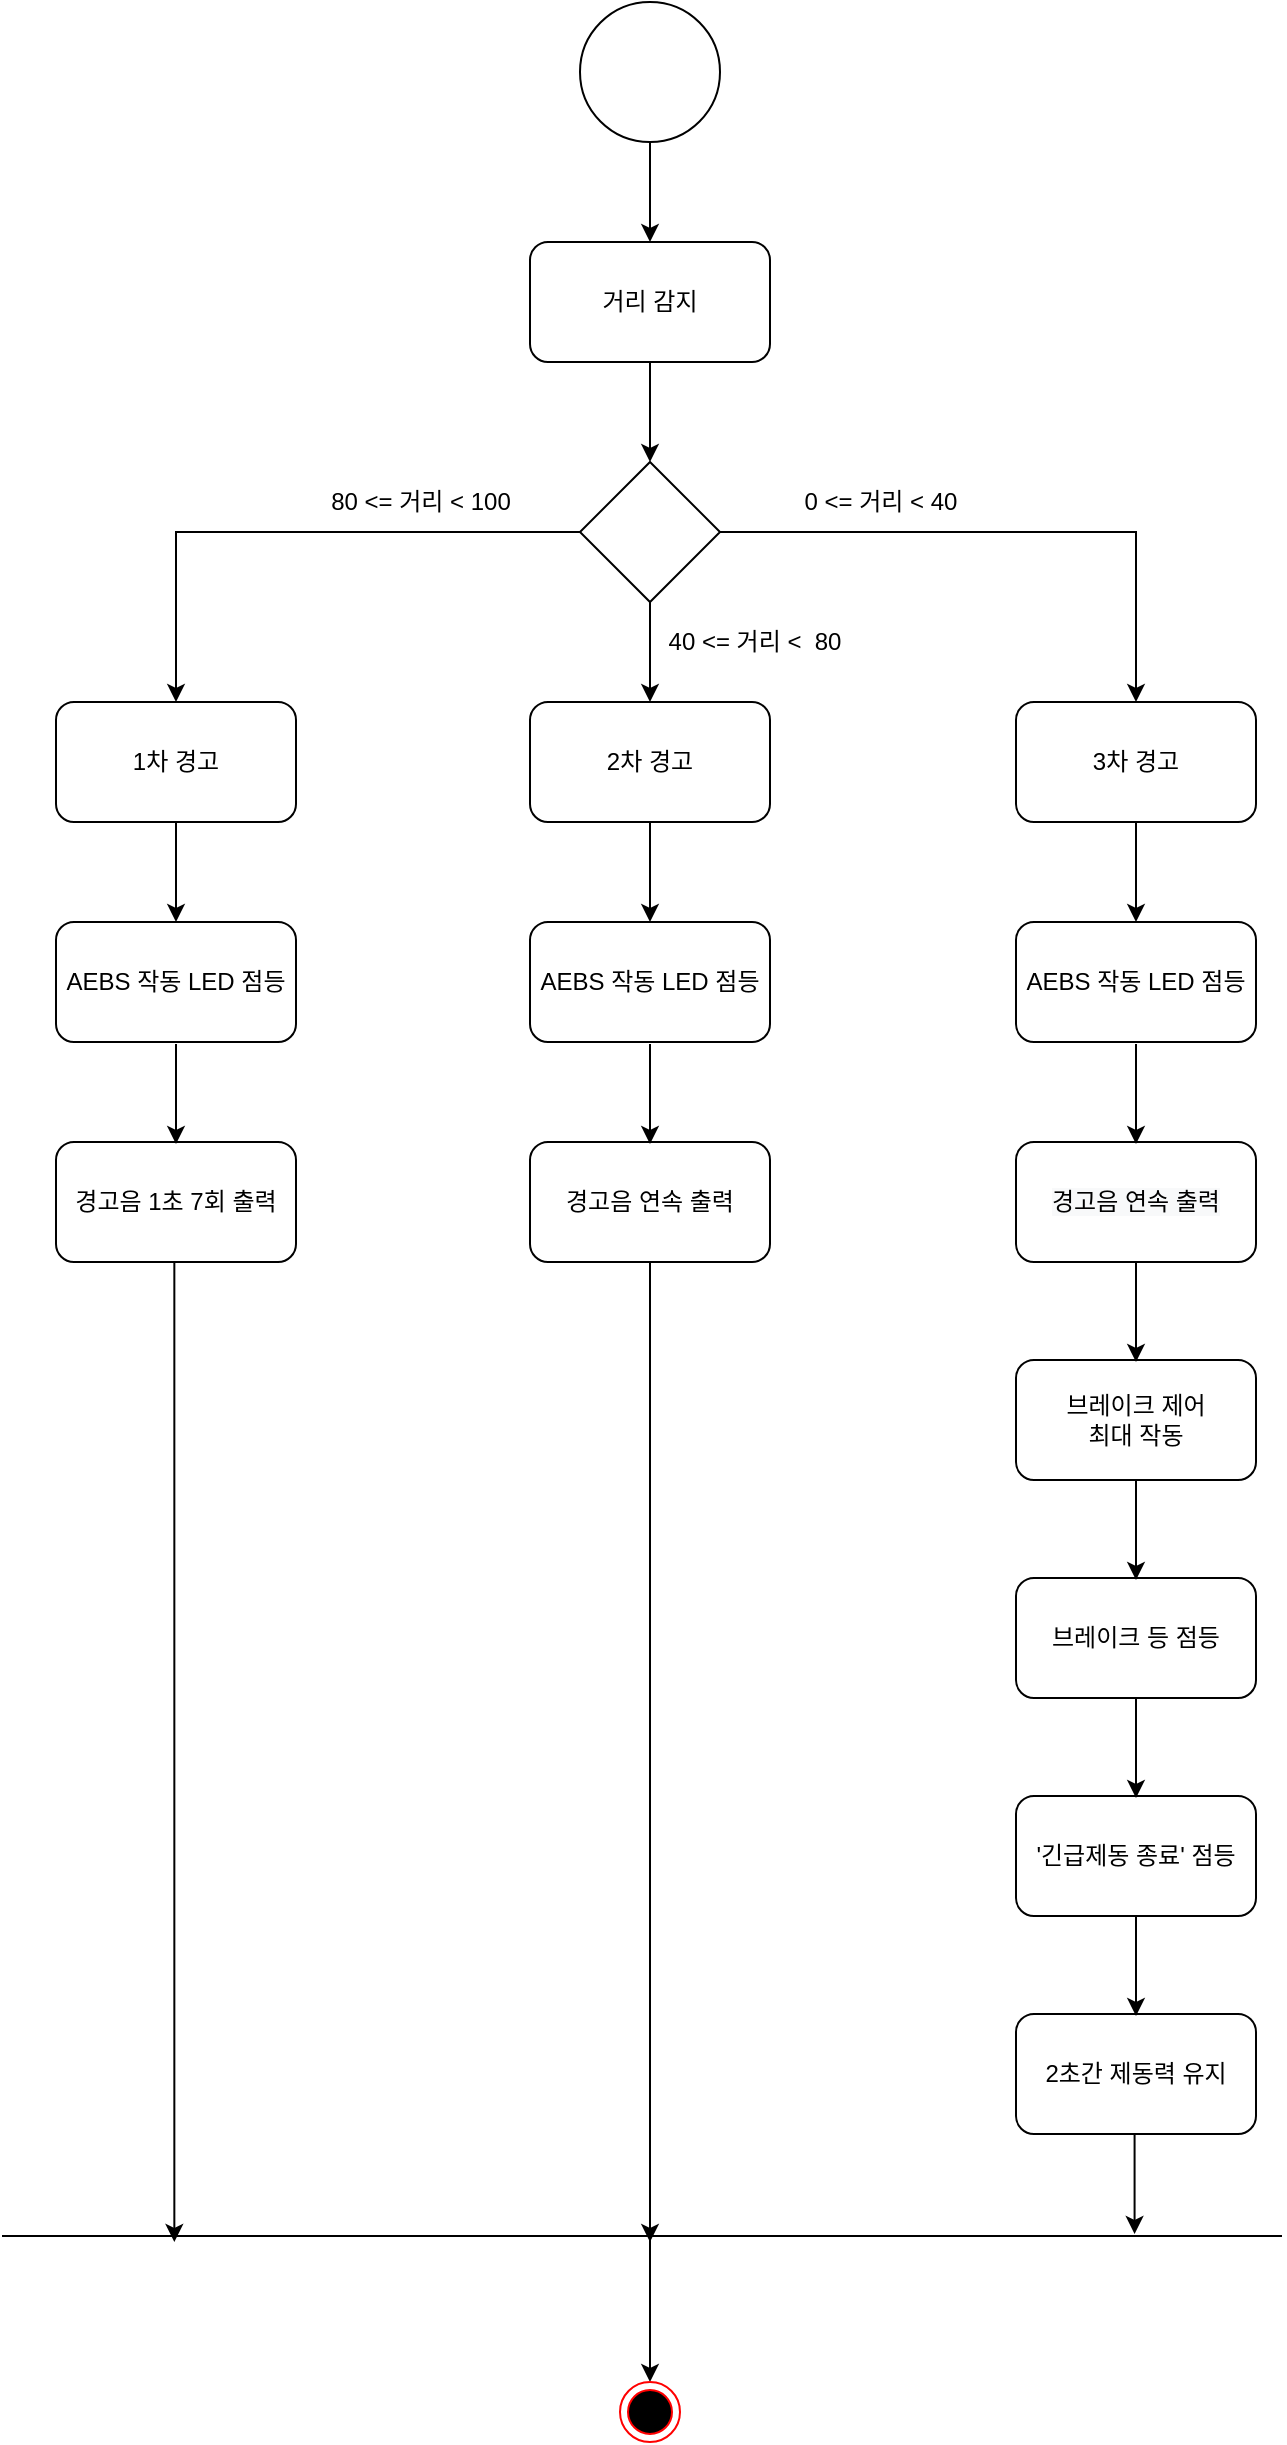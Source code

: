 <mxfile version="15.5.8" type="github">
  <diagram id="OJdKPJF5Eb61PepmjG2Y" name="Page-1">
    <mxGraphModel dx="786" dy="512" grid="1" gridSize="10" guides="1" tooltips="1" connect="1" arrows="1" fold="1" page="1" pageScale="1" pageWidth="827" pageHeight="1169" math="0" shadow="0">
      <root>
        <mxCell id="0" />
        <mxCell id="1" parent="0" />
        <mxCell id="4CxkhwQDuCg0hPwQ4Ix4-6" style="edgeStyle=orthogonalEdgeStyle;rounded=0;orthogonalLoop=1;jettySize=auto;html=1;exitX=0.5;exitY=1;exitDx=0;exitDy=0;entryX=0.5;entryY=0;entryDx=0;entryDy=0;" parent="1" source="4CxkhwQDuCg0hPwQ4Ix4-3" target="4CxkhwQDuCg0hPwQ4Ix4-4" edge="1">
          <mxGeometry relative="1" as="geometry" />
        </mxCell>
        <mxCell id="4CxkhwQDuCg0hPwQ4Ix4-3" value="" style="ellipse;whiteSpace=wrap;html=1;aspect=fixed;" parent="1" vertex="1">
          <mxGeometry x="382" y="40" width="70" height="70" as="geometry" />
        </mxCell>
        <mxCell id="4CxkhwQDuCg0hPwQ4Ix4-7" style="edgeStyle=orthogonalEdgeStyle;rounded=0;orthogonalLoop=1;jettySize=auto;html=1;exitX=0.5;exitY=1;exitDx=0;exitDy=0;" parent="1" source="4CxkhwQDuCg0hPwQ4Ix4-4" target="4CxkhwQDuCg0hPwQ4Ix4-5" edge="1">
          <mxGeometry relative="1" as="geometry" />
        </mxCell>
        <mxCell id="4CxkhwQDuCg0hPwQ4Ix4-4" value="거리 감지" style="rounded=1;whiteSpace=wrap;html=1;" parent="1" vertex="1">
          <mxGeometry x="357" y="160" width="120" height="60" as="geometry" />
        </mxCell>
        <mxCell id="4CxkhwQDuCg0hPwQ4Ix4-13" style="edgeStyle=orthogonalEdgeStyle;rounded=0;orthogonalLoop=1;jettySize=auto;html=1;exitX=0;exitY=0.5;exitDx=0;exitDy=0;entryX=0.5;entryY=0;entryDx=0;entryDy=0;" parent="1" source="4CxkhwQDuCg0hPwQ4Ix4-5" target="4CxkhwQDuCg0hPwQ4Ix4-11" edge="1">
          <mxGeometry relative="1" as="geometry" />
        </mxCell>
        <mxCell id="4CxkhwQDuCg0hPwQ4Ix4-14" style="edgeStyle=orthogonalEdgeStyle;rounded=0;orthogonalLoop=1;jettySize=auto;html=1;exitX=0.5;exitY=1;exitDx=0;exitDy=0;entryX=0.5;entryY=0;entryDx=0;entryDy=0;" parent="1" source="4CxkhwQDuCg0hPwQ4Ix4-5" target="4CxkhwQDuCg0hPwQ4Ix4-10" edge="1">
          <mxGeometry relative="1" as="geometry" />
        </mxCell>
        <mxCell id="4CxkhwQDuCg0hPwQ4Ix4-15" style="edgeStyle=orthogonalEdgeStyle;rounded=0;orthogonalLoop=1;jettySize=auto;html=1;exitX=1;exitY=0.5;exitDx=0;exitDy=0;entryX=0.5;entryY=0;entryDx=0;entryDy=0;" parent="1" source="4CxkhwQDuCg0hPwQ4Ix4-5" target="4CxkhwQDuCg0hPwQ4Ix4-12" edge="1">
          <mxGeometry relative="1" as="geometry" />
        </mxCell>
        <mxCell id="4CxkhwQDuCg0hPwQ4Ix4-5" value="" style="rhombus;whiteSpace=wrap;html=1;" parent="1" vertex="1">
          <mxGeometry x="382" y="270" width="70" height="70" as="geometry" />
        </mxCell>
        <mxCell id="4CxkhwQDuCg0hPwQ4Ix4-26" style="edgeStyle=orthogonalEdgeStyle;rounded=0;orthogonalLoop=1;jettySize=auto;html=1;exitX=0.5;exitY=1;exitDx=0;exitDy=0;entryX=0.5;entryY=0;entryDx=0;entryDy=0;" parent="1" source="4CxkhwQDuCg0hPwQ4Ix4-10" target="4CxkhwQDuCg0hPwQ4Ix4-21" edge="1">
          <mxGeometry relative="1" as="geometry" />
        </mxCell>
        <mxCell id="4CxkhwQDuCg0hPwQ4Ix4-10" value="2차 경고" style="rounded=1;whiteSpace=wrap;html=1;" parent="1" vertex="1">
          <mxGeometry x="357" y="390" width="120" height="60" as="geometry" />
        </mxCell>
        <mxCell id="4CxkhwQDuCg0hPwQ4Ix4-23" style="edgeStyle=orthogonalEdgeStyle;rounded=0;orthogonalLoop=1;jettySize=auto;html=1;exitX=0.5;exitY=1;exitDx=0;exitDy=0;entryX=0.5;entryY=0;entryDx=0;entryDy=0;" parent="1" source="4CxkhwQDuCg0hPwQ4Ix4-11" target="4CxkhwQDuCg0hPwQ4Ix4-20" edge="1">
          <mxGeometry relative="1" as="geometry" />
        </mxCell>
        <mxCell id="4CxkhwQDuCg0hPwQ4Ix4-11" value="1차 경고" style="rounded=1;whiteSpace=wrap;html=1;" parent="1" vertex="1">
          <mxGeometry x="120" y="390" width="120" height="60" as="geometry" />
        </mxCell>
        <mxCell id="4CxkhwQDuCg0hPwQ4Ix4-27" style="edgeStyle=orthogonalEdgeStyle;rounded=0;orthogonalLoop=1;jettySize=auto;html=1;exitX=0.5;exitY=1;exitDx=0;exitDy=0;entryX=0.5;entryY=0;entryDx=0;entryDy=0;" parent="1" source="4CxkhwQDuCg0hPwQ4Ix4-12" target="4CxkhwQDuCg0hPwQ4Ix4-22" edge="1">
          <mxGeometry relative="1" as="geometry" />
        </mxCell>
        <mxCell id="4CxkhwQDuCg0hPwQ4Ix4-12" value="3차 경고" style="rounded=1;whiteSpace=wrap;html=1;" parent="1" vertex="1">
          <mxGeometry x="600" y="390" width="120" height="60" as="geometry" />
        </mxCell>
        <mxCell id="4CxkhwQDuCg0hPwQ4Ix4-17" value="80 &amp;lt;= 거리 &amp;lt; 100" style="text;html=1;align=center;verticalAlign=middle;resizable=0;points=[];autosize=1;strokeColor=none;fillColor=none;" parent="1" vertex="1">
          <mxGeometry x="247" y="280" width="110" height="20" as="geometry" />
        </mxCell>
        <mxCell id="4CxkhwQDuCg0hPwQ4Ix4-18" value="40 &amp;lt;= 거리 &amp;lt;&amp;nbsp; 80" style="text;html=1;align=center;verticalAlign=middle;resizable=0;points=[];autosize=1;strokeColor=none;fillColor=none;" parent="1" vertex="1">
          <mxGeometry x="419" y="350" width="100" height="20" as="geometry" />
        </mxCell>
        <mxCell id="4CxkhwQDuCg0hPwQ4Ix4-19" value="0 &amp;lt;= 거리 &amp;lt; 40" style="text;html=1;align=center;verticalAlign=middle;resizable=0;points=[];autosize=1;strokeColor=none;fillColor=none;" parent="1" vertex="1">
          <mxGeometry x="487" y="280" width="90" height="20" as="geometry" />
        </mxCell>
        <mxCell id="4CxkhwQDuCg0hPwQ4Ix4-20" value="AEBS 작동&amp;nbsp;LED 점등" style="rounded=1;whiteSpace=wrap;html=1;" parent="1" vertex="1">
          <mxGeometry x="120" y="500" width="120" height="60" as="geometry" />
        </mxCell>
        <mxCell id="4CxkhwQDuCg0hPwQ4Ix4-21" value="AEBS 작동&amp;nbsp;LED&amp;nbsp;점등" style="rounded=1;whiteSpace=wrap;html=1;" parent="1" vertex="1">
          <mxGeometry x="357" y="500" width="120" height="60" as="geometry" />
        </mxCell>
        <mxCell id="4CxkhwQDuCg0hPwQ4Ix4-22" value="AEBS 작동 LED&amp;nbsp;점등" style="rounded=1;whiteSpace=wrap;html=1;" parent="1" vertex="1">
          <mxGeometry x="600" y="500" width="120" height="60" as="geometry" />
        </mxCell>
        <mxCell id="4CxkhwQDuCg0hPwQ4Ix4-29" value="경고음 1초 7회 출력" style="rounded=1;whiteSpace=wrap;html=1;" parent="1" vertex="1">
          <mxGeometry x="120" y="610" width="120" height="60" as="geometry" />
        </mxCell>
        <mxCell id="4CxkhwQDuCg0hPwQ4Ix4-48" style="edgeStyle=orthogonalEdgeStyle;rounded=0;orthogonalLoop=1;jettySize=auto;html=1;exitX=0.5;exitY=1;exitDx=0;exitDy=0;" parent="1" source="4CxkhwQDuCg0hPwQ4Ix4-30" edge="1">
          <mxGeometry relative="1" as="geometry">
            <mxPoint x="417" y="1160" as="targetPoint" />
          </mxGeometry>
        </mxCell>
        <mxCell id="4CxkhwQDuCg0hPwQ4Ix4-30" value="경고음 연속 출력" style="rounded=1;whiteSpace=wrap;html=1;" parent="1" vertex="1">
          <mxGeometry x="357" y="610" width="120" height="60" as="geometry" />
        </mxCell>
        <mxCell id="4CxkhwQDuCg0hPwQ4Ix4-31" value="&#xa;&#xa;&lt;span style=&quot;color: rgb(0, 0, 0); font-family: helvetica; font-size: 12px; font-style: normal; font-weight: 400; letter-spacing: normal; text-align: center; text-indent: 0px; text-transform: none; word-spacing: 0px; background-color: rgb(248, 249, 250); display: inline; float: none;&quot;&gt;경고음 연속 출력&lt;/span&gt;&#xa;&#xa;" style="rounded=1;whiteSpace=wrap;html=1;" parent="1" vertex="1">
          <mxGeometry x="600" y="610" width="120" height="60" as="geometry" />
        </mxCell>
        <mxCell id="4CxkhwQDuCg0hPwQ4Ix4-32" style="edgeStyle=orthogonalEdgeStyle;rounded=0;orthogonalLoop=1;jettySize=auto;html=1;exitX=0.5;exitY=1;exitDx=0;exitDy=0;entryX=0.5;entryY=0;entryDx=0;entryDy=0;" parent="1" edge="1">
          <mxGeometry relative="1" as="geometry">
            <mxPoint x="417" y="561" as="sourcePoint" />
            <mxPoint x="417" y="611" as="targetPoint" />
          </mxGeometry>
        </mxCell>
        <mxCell id="4CxkhwQDuCg0hPwQ4Ix4-33" style="edgeStyle=orthogonalEdgeStyle;rounded=0;orthogonalLoop=1;jettySize=auto;html=1;exitX=0.5;exitY=1;exitDx=0;exitDy=0;entryX=0.5;entryY=0;entryDx=0;entryDy=0;" parent="1" edge="1">
          <mxGeometry relative="1" as="geometry">
            <mxPoint x="180" y="561" as="sourcePoint" />
            <mxPoint x="180" y="611" as="targetPoint" />
          </mxGeometry>
        </mxCell>
        <mxCell id="4CxkhwQDuCg0hPwQ4Ix4-34" style="edgeStyle=orthogonalEdgeStyle;rounded=0;orthogonalLoop=1;jettySize=auto;html=1;exitX=0.5;exitY=1;exitDx=0;exitDy=0;entryX=0.5;entryY=0;entryDx=0;entryDy=0;" parent="1" edge="1">
          <mxGeometry relative="1" as="geometry">
            <mxPoint x="660" y="561" as="sourcePoint" />
            <mxPoint x="660" y="611" as="targetPoint" />
          </mxGeometry>
        </mxCell>
        <mxCell id="4CxkhwQDuCg0hPwQ4Ix4-35" value="브레이크 제어&lt;br&gt;최대 작동" style="rounded=1;whiteSpace=wrap;html=1;" parent="1" vertex="1">
          <mxGeometry x="600" y="719" width="120" height="60" as="geometry" />
        </mxCell>
        <mxCell id="4CxkhwQDuCg0hPwQ4Ix4-36" style="edgeStyle=orthogonalEdgeStyle;rounded=0;orthogonalLoop=1;jettySize=auto;html=1;exitX=0.5;exitY=1;exitDx=0;exitDy=0;entryX=0.5;entryY=0;entryDx=0;entryDy=0;" parent="1" edge="1">
          <mxGeometry relative="1" as="geometry">
            <mxPoint x="660" y="670" as="sourcePoint" />
            <mxPoint x="660" y="720" as="targetPoint" />
          </mxGeometry>
        </mxCell>
        <mxCell id="4CxkhwQDuCg0hPwQ4Ix4-37" value="&#39;긴급제동 종료&#39; 점등" style="rounded=1;whiteSpace=wrap;html=1;" parent="1" vertex="1">
          <mxGeometry x="600" y="937" width="120" height="60" as="geometry" />
        </mxCell>
        <mxCell id="4CxkhwQDuCg0hPwQ4Ix4-38" style="edgeStyle=orthogonalEdgeStyle;rounded=0;orthogonalLoop=1;jettySize=auto;html=1;exitX=0.5;exitY=1;exitDx=0;exitDy=0;entryX=0.5;entryY=0;entryDx=0;entryDy=0;" parent="1" edge="1">
          <mxGeometry relative="1" as="geometry">
            <mxPoint x="660" y="888" as="sourcePoint" />
            <mxPoint x="660" y="938" as="targetPoint" />
          </mxGeometry>
        </mxCell>
        <mxCell id="4CxkhwQDuCg0hPwQ4Ix4-39" value="2초간 제동력 유지" style="rounded=1;whiteSpace=wrap;html=1;" parent="1" vertex="1">
          <mxGeometry x="600" y="1046" width="120" height="60" as="geometry" />
        </mxCell>
        <mxCell id="4CxkhwQDuCg0hPwQ4Ix4-40" style="edgeStyle=orthogonalEdgeStyle;rounded=0;orthogonalLoop=1;jettySize=auto;html=1;exitX=0.5;exitY=1;exitDx=0;exitDy=0;entryX=0.5;entryY=0;entryDx=0;entryDy=0;" parent="1" edge="1">
          <mxGeometry relative="1" as="geometry">
            <mxPoint x="660" y="997" as="sourcePoint" />
            <mxPoint x="660" y="1047" as="targetPoint" />
          </mxGeometry>
        </mxCell>
        <mxCell id="4CxkhwQDuCg0hPwQ4Ix4-41" value="브레이크 등 점등" style="rounded=1;whiteSpace=wrap;html=1;" parent="1" vertex="1">
          <mxGeometry x="600" y="828" width="120" height="60" as="geometry" />
        </mxCell>
        <mxCell id="4CxkhwQDuCg0hPwQ4Ix4-42" style="edgeStyle=orthogonalEdgeStyle;rounded=0;orthogonalLoop=1;jettySize=auto;html=1;exitX=0.5;exitY=1;exitDx=0;exitDy=0;entryX=0.5;entryY=0;entryDx=0;entryDy=0;" parent="1" edge="1">
          <mxGeometry relative="1" as="geometry">
            <mxPoint x="660" y="779" as="sourcePoint" />
            <mxPoint x="660" y="829" as="targetPoint" />
          </mxGeometry>
        </mxCell>
        <mxCell id="4CxkhwQDuCg0hPwQ4Ix4-43" value="" style="endArrow=none;html=1;rounded=0;" parent="1" edge="1">
          <mxGeometry width="50" height="50" relative="1" as="geometry">
            <mxPoint x="93" y="1157" as="sourcePoint" />
            <mxPoint x="733" y="1157" as="targetPoint" />
          </mxGeometry>
        </mxCell>
        <mxCell id="4CxkhwQDuCg0hPwQ4Ix4-44" style="edgeStyle=orthogonalEdgeStyle;rounded=0;orthogonalLoop=1;jettySize=auto;html=1;exitX=0.5;exitY=1;exitDx=0;exitDy=0;entryX=0.5;entryY=0;entryDx=0;entryDy=0;" parent="1" edge="1">
          <mxGeometry relative="1" as="geometry">
            <mxPoint x="659.29" y="1106.0" as="sourcePoint" />
            <mxPoint x="659.29" y="1156.0" as="targetPoint" />
          </mxGeometry>
        </mxCell>
        <mxCell id="4CxkhwQDuCg0hPwQ4Ix4-47" style="edgeStyle=orthogonalEdgeStyle;rounded=0;orthogonalLoop=1;jettySize=auto;html=1;exitX=0.5;exitY=1;exitDx=0;exitDy=0;" parent="1" edge="1">
          <mxGeometry relative="1" as="geometry">
            <mxPoint x="417" y="1158" as="sourcePoint" />
            <mxPoint x="417" y="1230" as="targetPoint" />
          </mxGeometry>
        </mxCell>
        <mxCell id="4CxkhwQDuCg0hPwQ4Ix4-49" style="edgeStyle=orthogonalEdgeStyle;rounded=0;orthogonalLoop=1;jettySize=auto;html=1;exitX=0.5;exitY=1;exitDx=0;exitDy=0;" parent="1" edge="1">
          <mxGeometry relative="1" as="geometry">
            <mxPoint x="179.17" y="1160" as="targetPoint" />
            <mxPoint x="179.17" y="670" as="sourcePoint" />
          </mxGeometry>
        </mxCell>
        <mxCell id="4CxkhwQDuCg0hPwQ4Ix4-50" value="" style="ellipse;html=1;shape=endState;fillColor=#000000;strokeColor=#ff0000;" parent="1" vertex="1">
          <mxGeometry x="402" y="1230" width="30" height="30" as="geometry" />
        </mxCell>
      </root>
    </mxGraphModel>
  </diagram>
</mxfile>
